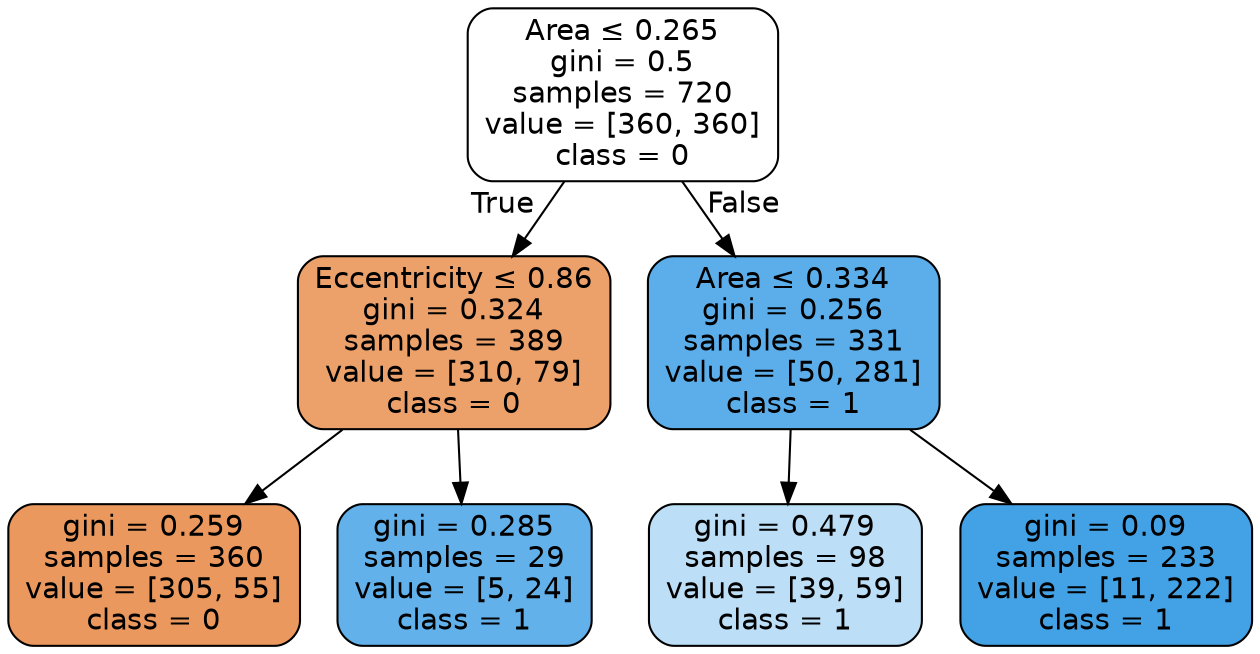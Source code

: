 digraph Tree {
node [shape=box, style="filled, rounded", color="black", fontname="helvetica"] ;
edge [fontname="helvetica"] ;
0 [label=<Area &le; 0.265<br/>gini = 0.5<br/>samples = 720<br/>value = [360, 360]<br/>class = 0>, fillcolor="#ffffff"] ;
1 [label=<Eccentricity &le; 0.86<br/>gini = 0.324<br/>samples = 389<br/>value = [310, 79]<br/>class = 0>, fillcolor="#eca16b"] ;
0 -> 1 [labeldistance=2.5, labelangle=45, headlabel="True"] ;
2 [label=<gini = 0.259<br/>samples = 360<br/>value = [305, 55]<br/>class = 0>, fillcolor="#ea985d"] ;
1 -> 2 ;
3 [label=<gini = 0.285<br/>samples = 29<br/>value = [5, 24]<br/>class = 1>, fillcolor="#62b1ea"] ;
1 -> 3 ;
4 [label=<Area &le; 0.334<br/>gini = 0.256<br/>samples = 331<br/>value = [50, 281]<br/>class = 1>, fillcolor="#5caeea"] ;
0 -> 4 [labeldistance=2.5, labelangle=-45, headlabel="False"] ;
5 [label=<gini = 0.479<br/>samples = 98<br/>value = [39, 59]<br/>class = 1>, fillcolor="#bcdef6"] ;
4 -> 5 ;
6 [label=<gini = 0.09<br/>samples = 233<br/>value = [11, 222]<br/>class = 1>, fillcolor="#43a2e6"] ;
4 -> 6 ;
}